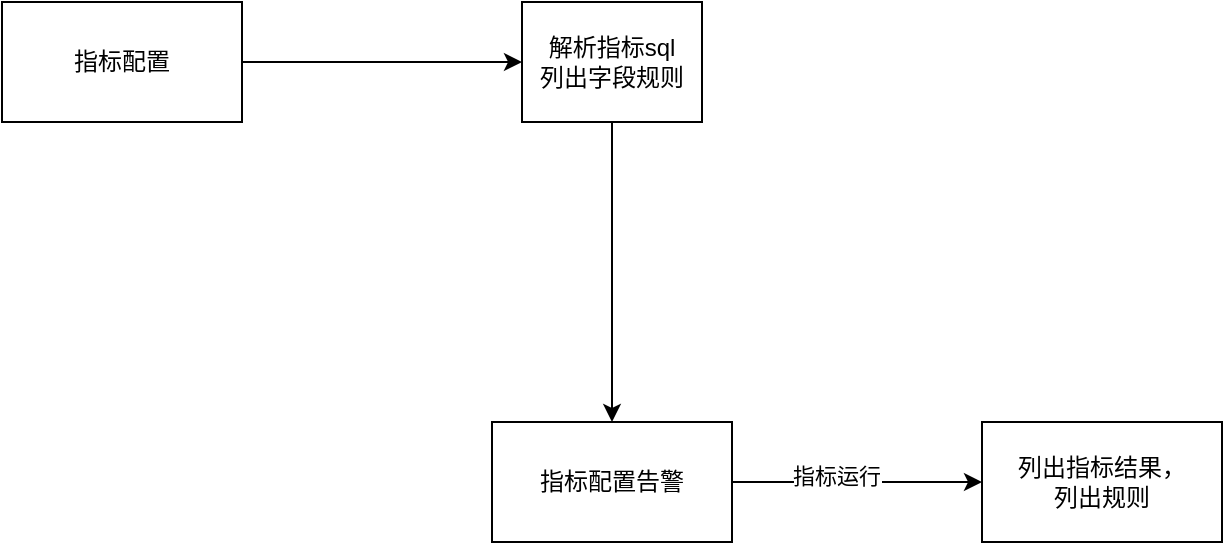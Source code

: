 <mxfile version="13.0.8" type="github">
  <diagram id="sHmRfFHm7IZxkpaGnCNq" name="第 1 页">
    <mxGraphModel dx="1422" dy="762" grid="1" gridSize="10" guides="1" tooltips="1" connect="1" arrows="1" fold="1" page="1" pageScale="1" pageWidth="1920" pageHeight="1200" math="0" shadow="0">
      <root>
        <mxCell id="0" />
        <mxCell id="1" parent="0" />
        <mxCell id="DtPgo_CMIsU83iQd-foz-3" style="edgeStyle=orthogonalEdgeStyle;rounded=0;orthogonalLoop=1;jettySize=auto;html=1;exitX=1;exitY=0.5;exitDx=0;exitDy=0;" edge="1" parent="1" source="DtPgo_CMIsU83iQd-foz-1" target="DtPgo_CMIsU83iQd-foz-2">
          <mxGeometry relative="1" as="geometry" />
        </mxCell>
        <mxCell id="DtPgo_CMIsU83iQd-foz-1" value="指标配置" style="rounded=0;whiteSpace=wrap;html=1;" vertex="1" parent="1">
          <mxGeometry x="370" y="130" width="120" height="60" as="geometry" />
        </mxCell>
        <mxCell id="DtPgo_CMIsU83iQd-foz-5" style="edgeStyle=orthogonalEdgeStyle;rounded=0;orthogonalLoop=1;jettySize=auto;html=1;" edge="1" parent="1" source="DtPgo_CMIsU83iQd-foz-2" target="DtPgo_CMIsU83iQd-foz-4">
          <mxGeometry relative="1" as="geometry" />
        </mxCell>
        <mxCell id="DtPgo_CMIsU83iQd-foz-2" value="解析指标sql&lt;br&gt;列出字段规则" style="rounded=0;whiteSpace=wrap;html=1;" vertex="1" parent="1">
          <mxGeometry x="630" y="130" width="90" height="60" as="geometry" />
        </mxCell>
        <mxCell id="DtPgo_CMIsU83iQd-foz-7" style="edgeStyle=orthogonalEdgeStyle;rounded=0;orthogonalLoop=1;jettySize=auto;html=1;" edge="1" parent="1" source="DtPgo_CMIsU83iQd-foz-4" target="DtPgo_CMIsU83iQd-foz-6">
          <mxGeometry relative="1" as="geometry" />
        </mxCell>
        <mxCell id="DtPgo_CMIsU83iQd-foz-8" value="指标运行&lt;br&gt;" style="edgeLabel;html=1;align=center;verticalAlign=middle;resizable=0;points=[];" vertex="1" connectable="0" parent="DtPgo_CMIsU83iQd-foz-7">
          <mxGeometry x="-0.168" y="3" relative="1" as="geometry">
            <mxPoint as="offset" />
          </mxGeometry>
        </mxCell>
        <mxCell id="DtPgo_CMIsU83iQd-foz-4" value="指标配置告警" style="rounded=0;whiteSpace=wrap;html=1;" vertex="1" parent="1">
          <mxGeometry x="615" y="340" width="120" height="60" as="geometry" />
        </mxCell>
        <mxCell id="DtPgo_CMIsU83iQd-foz-6" value="列出指标结果，&lt;br&gt;列出规则" style="rounded=0;whiteSpace=wrap;html=1;" vertex="1" parent="1">
          <mxGeometry x="860" y="340" width="120" height="60" as="geometry" />
        </mxCell>
      </root>
    </mxGraphModel>
  </diagram>
</mxfile>
